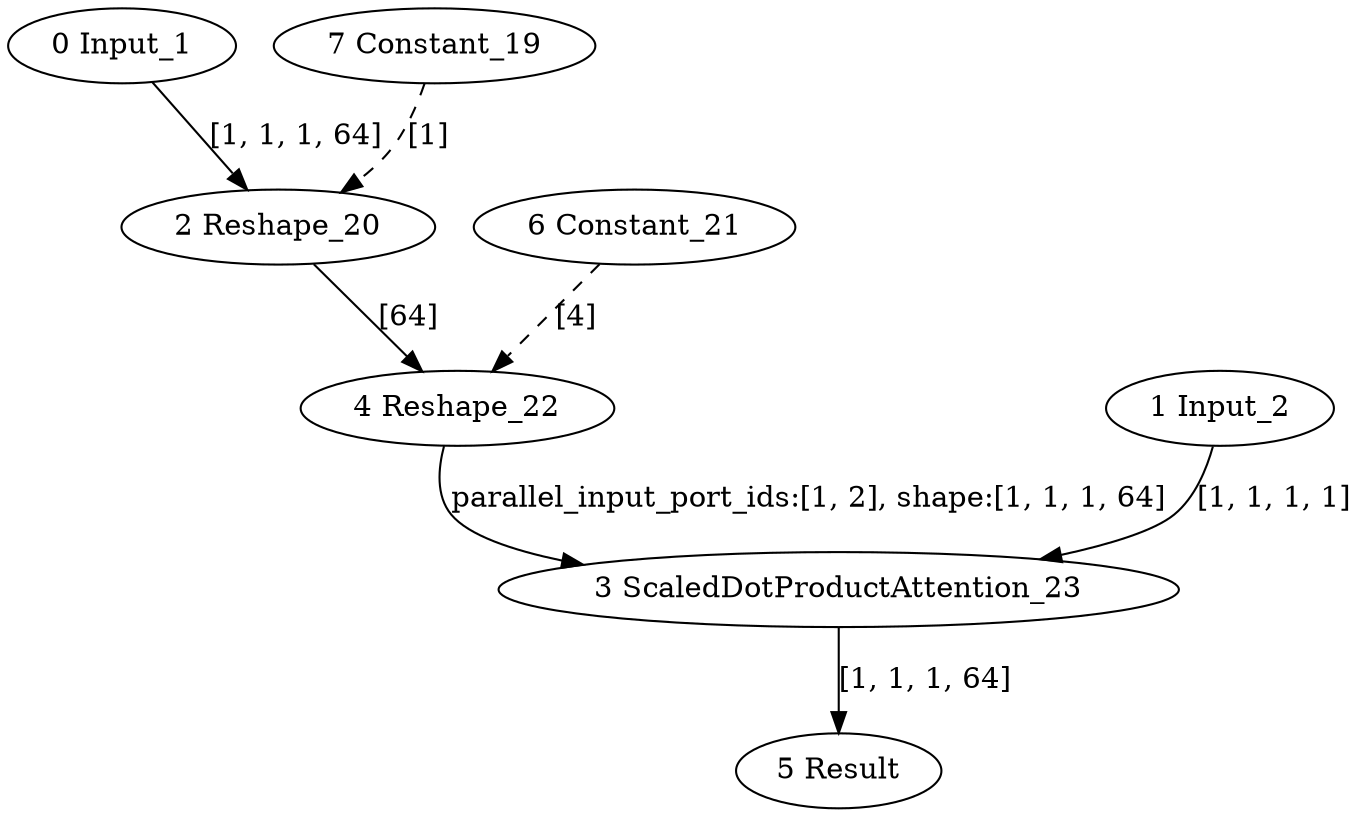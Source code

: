strict digraph  {
"0 Input_1" [id=0, type=Parameter];
"1 Input_2" [id=1, type=Parameter];
"2 Reshape_20" [id=2, type=Reshape];
"3 ScaledDotProductAttention_23" [id=3, type=ScaledDotProductAttention];
"4 Reshape_22" [id=4, type=Reshape];
"5 Result" [id=5, type=Result];
"6 Constant_21" [id=6, type=Constant];
"7 Constant_19" [id=7, type=Constant];
"0 Input_1" -> "2 Reshape_20"  [label="[1, 1, 1, 64]", style=solid];
"1 Input_2" -> "3 ScaledDotProductAttention_23"  [label="[1, 1, 1, 1]", style=solid];
"2 Reshape_20" -> "4 Reshape_22"  [label="[64]", style=solid];
"3 ScaledDotProductAttention_23" -> "5 Result"  [label="[1, 1, 1, 64]", style=solid];
"4 Reshape_22" -> "3 ScaledDotProductAttention_23"  [label="parallel_input_port_ids:[1, 2], shape:[1, 1, 1, 64]", style=solid];
"6 Constant_21" -> "4 Reshape_22"  [label="[4]", style=dashed];
"7 Constant_19" -> "2 Reshape_20"  [label="[1]", style=dashed];
}
